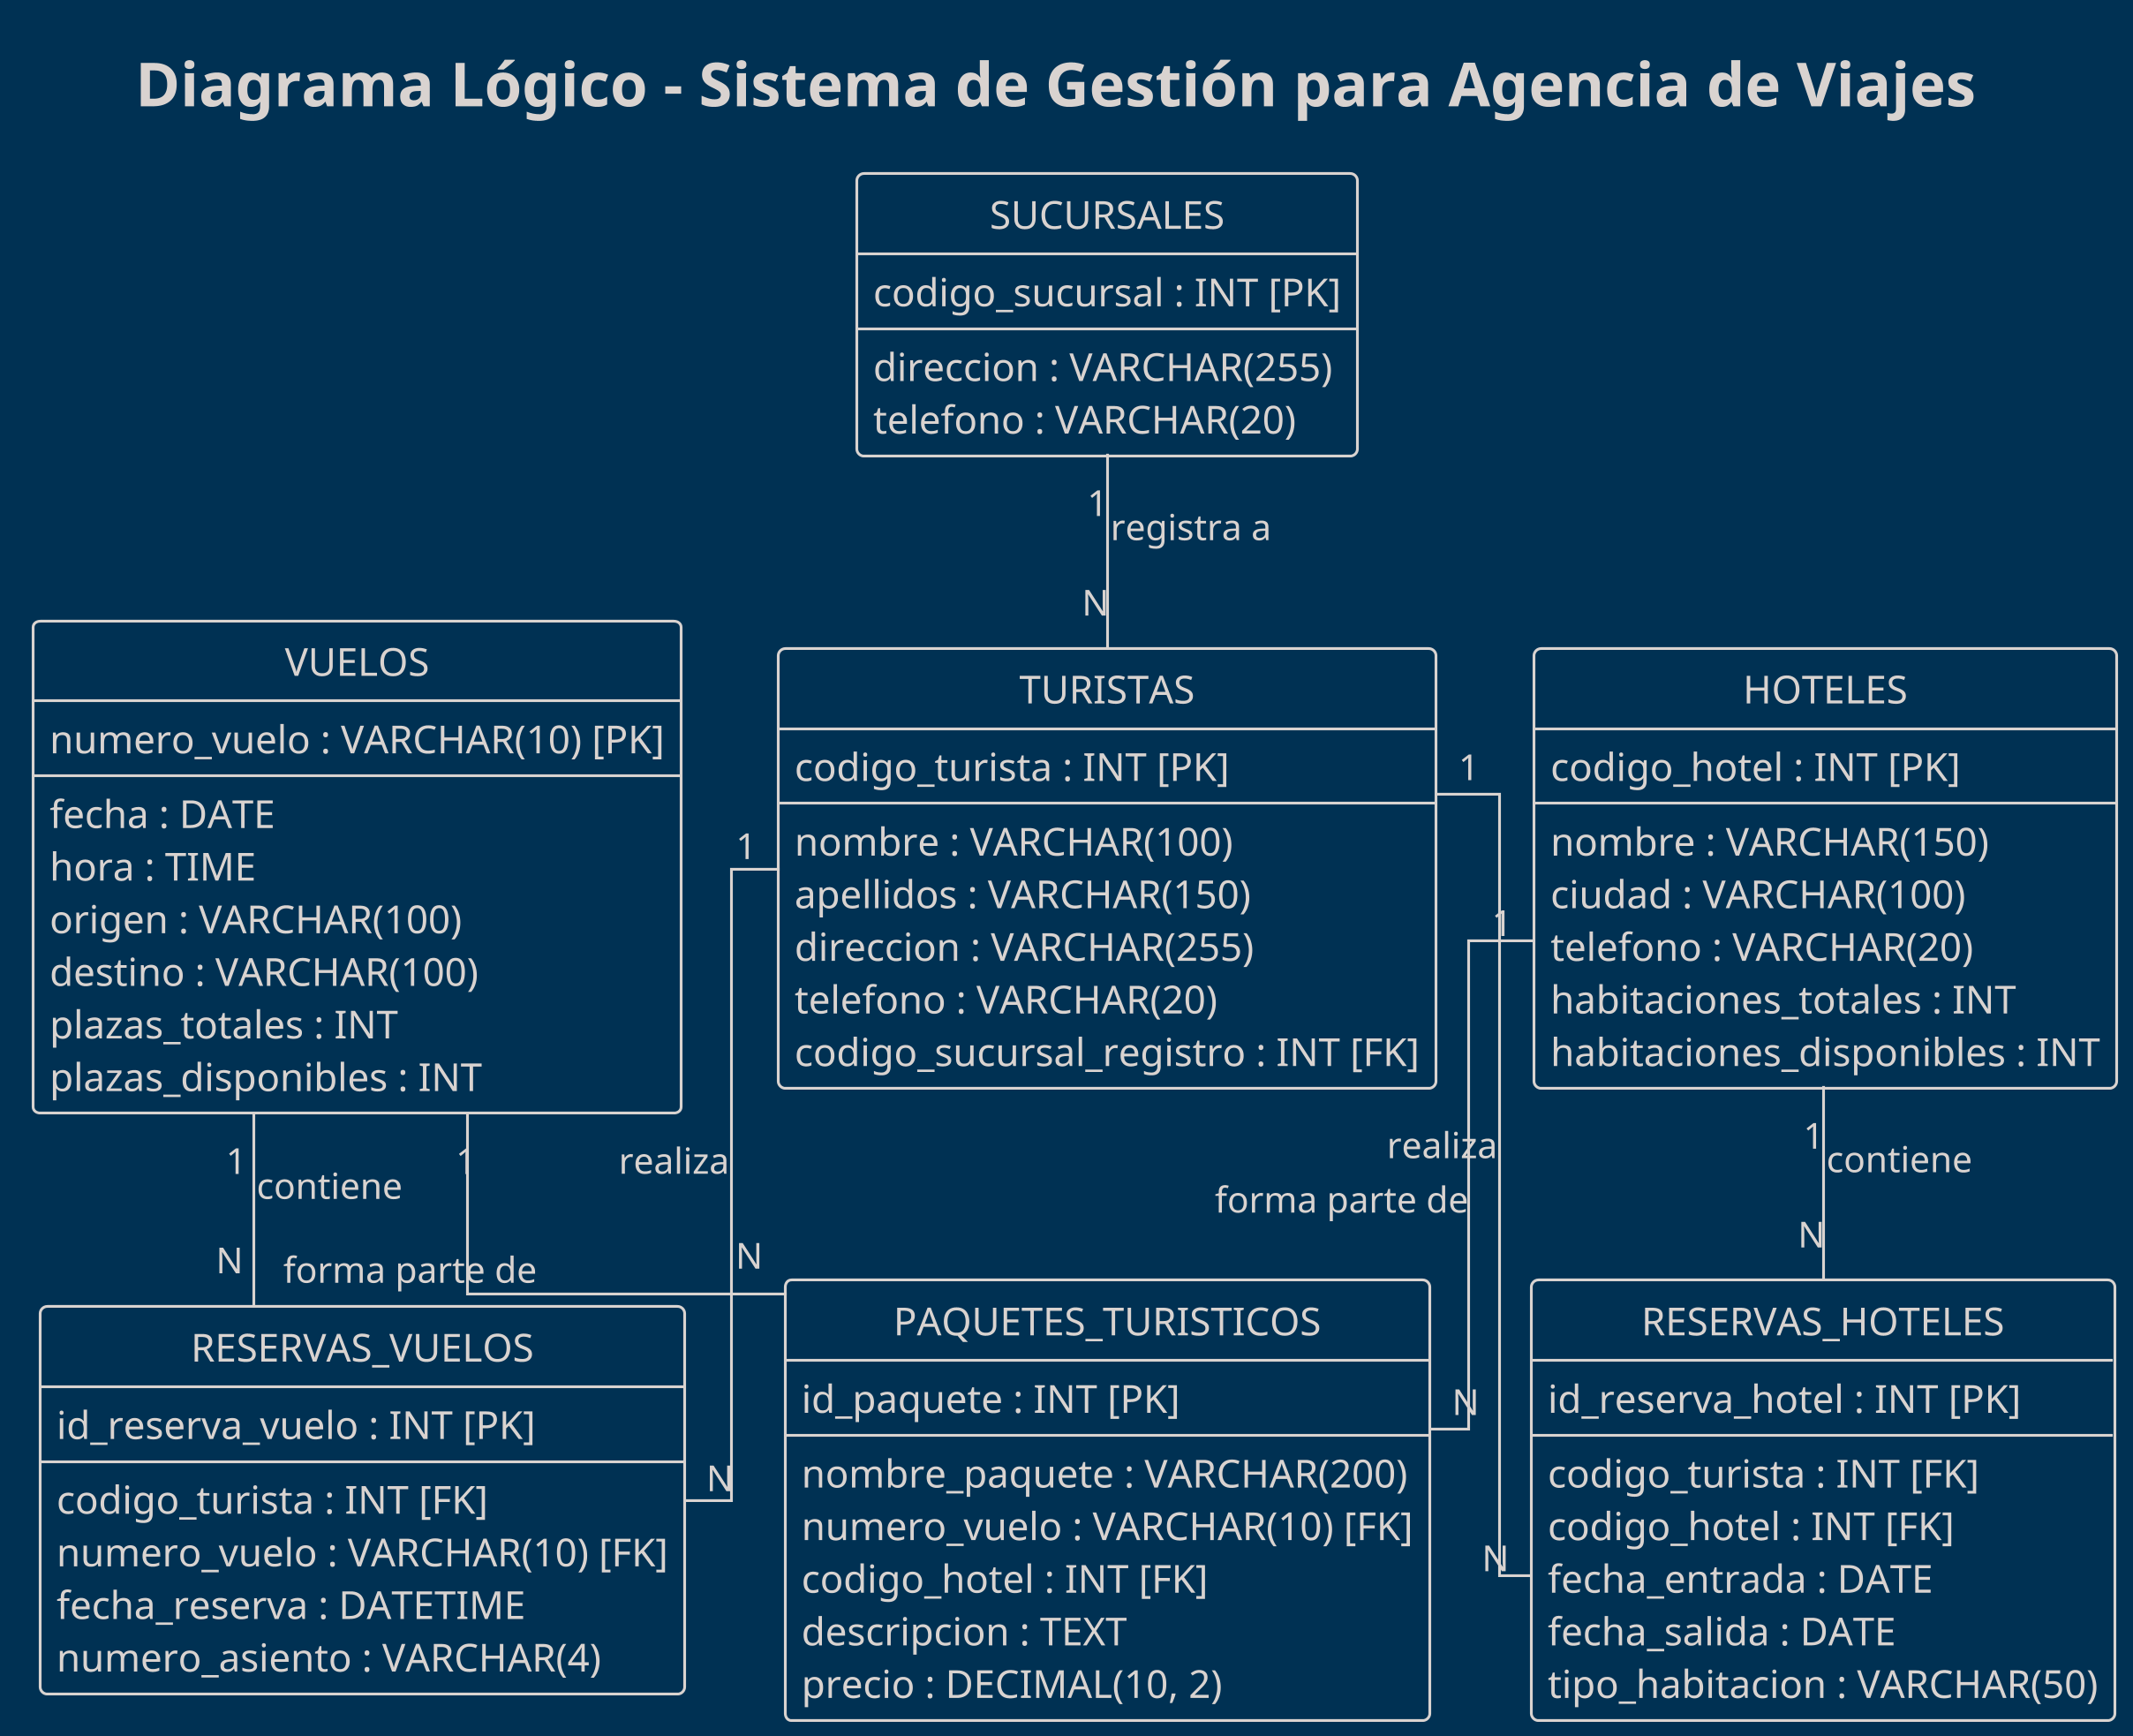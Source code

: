 @startuml Diagrama_Logico
title Diagrama Lógico - Sistema de Gestión para Agencia de Viajes
!theme blueprint
skinparam dpi 300
skinparam linetype ortho
hide circle

entity SUCURSALES {
codigo_sucursal : INT [PK]
--
direccion : VARCHAR(255)
telefono : VARCHAR(20)
}

entity TURISTAS {
codigo_turista : INT [PK]
--
nombre : VARCHAR(100)
apellidos : VARCHAR(150)
direccion : VARCHAR(255)
telefono : VARCHAR(20)
codigo_sucursal_registro : INT [FK]
}

entity VUELOS {
numero_vuelo : VARCHAR(10) [PK]
--
fecha : DATE
hora : TIME
origen : VARCHAR(100)
destino : VARCHAR(100)
plazas_totales : INT
plazas_disponibles : INT
}

entity HOTELES {
codigo_hotel : INT [PK]
--
nombre : VARCHAR(150)
ciudad : VARCHAR(100)
telefono : VARCHAR(20)
habitaciones_totales : INT
habitaciones_disponibles : INT
}

entity RESERVAS_VUELOS {
id_reserva_vuelo : INT [PK]
--
codigo_turista : INT [FK]
numero_vuelo : VARCHAR(10) [FK]
fecha_reserva : DATETIME
numero_asiento : VARCHAR(4)
}

entity RESERVAS_HOTELES {
id_reserva_hotel : INT [PK]
--
codigo_turista : INT [FK]
codigo_hotel : INT [FK]
fecha_entrada : DATE
fecha_salida : DATE
tipo_habitacion : VARCHAR(50)
}

entity PAQUETES_TURISTICOS {
id_paquete : INT [PK]
--
nombre_paquete : VARCHAR(200)
numero_vuelo : VARCHAR(10) [FK]
codigo_hotel : INT [FK]
descripcion : TEXT
precio : DECIMAL(10, 2)
}

' --- Definición de Relaciones ---

SUCURSALES "1" -- "N" TURISTAS : "registra a"
TURISTAS "1" -- "N" RESERVAS_VUELOS : "realiza"
VUELOS "1" -- "N" RESERVAS_VUELOS : "contiene"
TURISTAS "1" -- "N" RESERVAS_HOTELES : "realiza"
HOTELES "1" -- "N" RESERVAS_HOTELES : "contiene"
VUELOS "1" -- "N" PAQUETES_TURISTICOS : "forma parte de"
HOTELES "1" -- "N" PAQUETES_TURISTICOS : "forma parte de"

@enduml